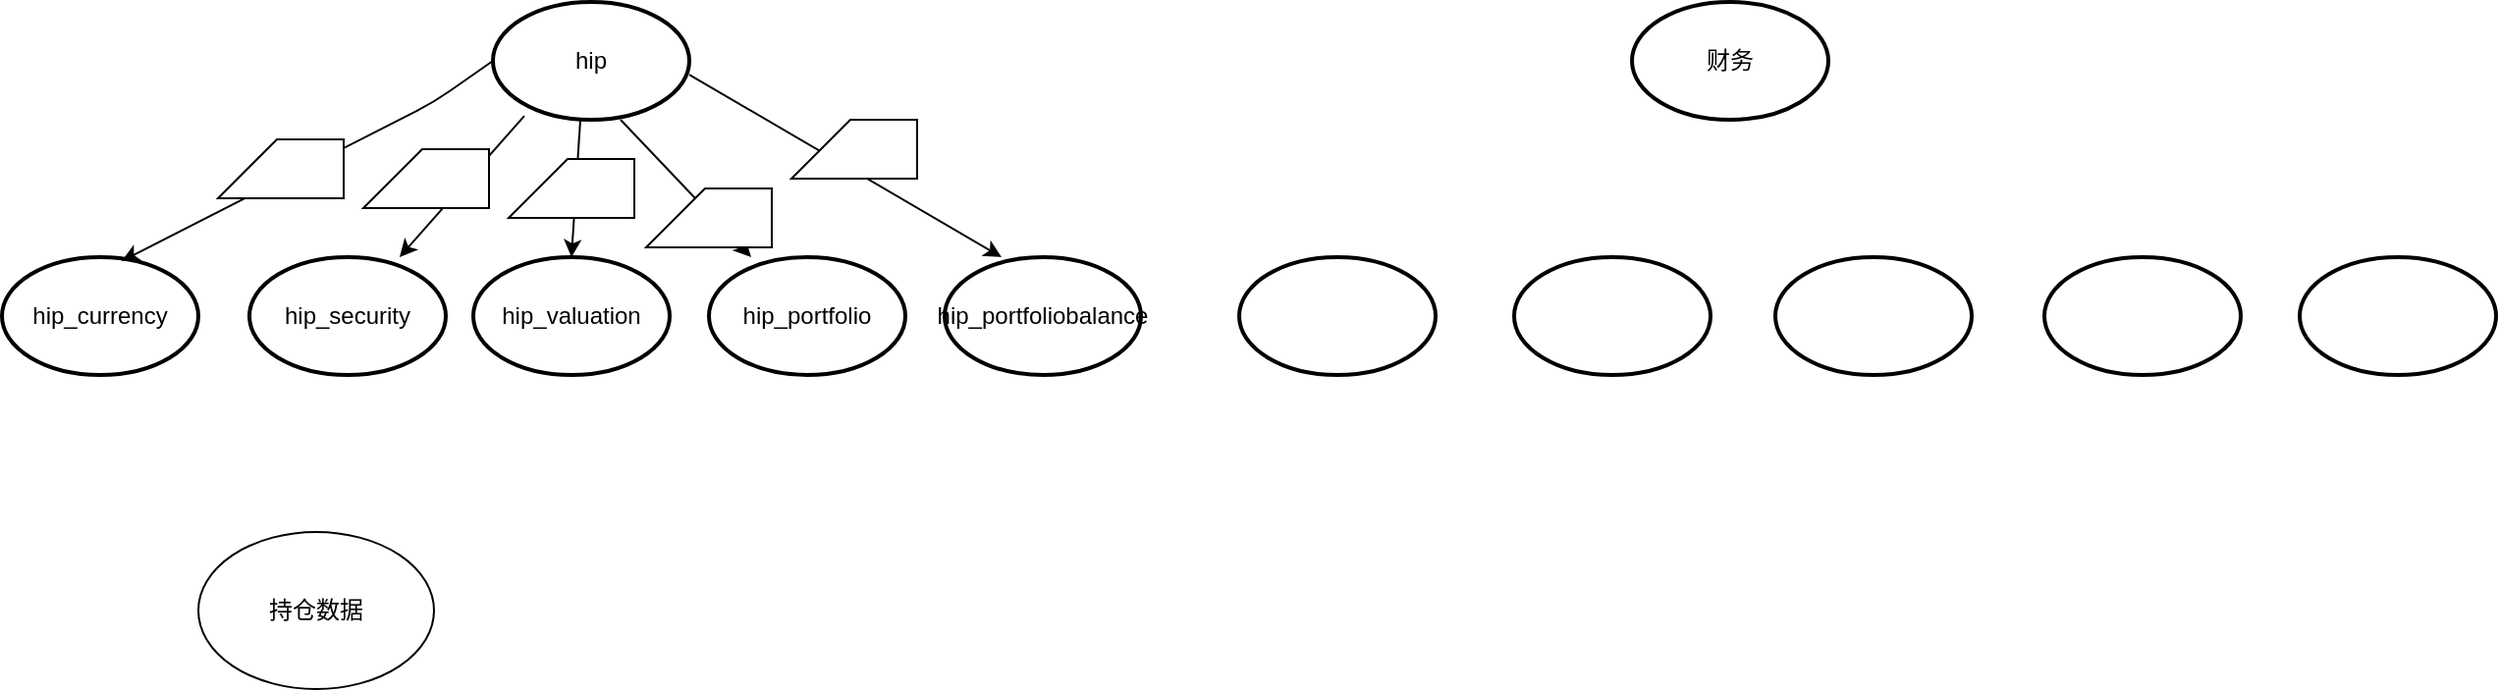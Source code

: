 <mxfile version="10.6.7" type="github"><diagram id="_zzg6bZu23BL-Gkt21Bl" name="Page-1"><mxGraphModel dx="2461" dy="1934" grid="1" gridSize="10" guides="1" tooltips="1" connect="1" arrows="1" fold="1" page="1" pageScale="1" pageWidth="827" pageHeight="1169" math="0" shadow="0"><root><mxCell id="0"/><mxCell id="1" parent="0"/><mxCell id="X9LPVklsuCAL408ApYlD-1" value="" style="strokeWidth=2;html=1;shape=mxgraph.flowchart.start_1;whiteSpace=wrap;" vertex="1" parent="1"><mxGeometry x="90" y="60" width="100" height="60" as="geometry"/></mxCell><mxCell id="X9LPVklsuCAL408ApYlD-2" value="hip_currency" style="strokeWidth=2;html=1;shape=mxgraph.flowchart.start_1;whiteSpace=wrap;" vertex="1" parent="1"><mxGeometry x="-540" y="60" width="100" height="60" as="geometry"/></mxCell><mxCell id="X9LPVklsuCAL408ApYlD-3" value="" style="strokeWidth=2;html=1;shape=mxgraph.flowchart.start_1;whiteSpace=wrap;" vertex="1" parent="1"><mxGeometry x="230" y="60" width="100" height="60" as="geometry"/></mxCell><mxCell id="X9LPVklsuCAL408ApYlD-4" value="" style="strokeWidth=2;html=1;shape=mxgraph.flowchart.start_1;whiteSpace=wrap;" vertex="1" parent="1"><mxGeometry x="363" y="60" width="100" height="60" as="geometry"/></mxCell><mxCell id="X9LPVklsuCAL408ApYlD-5" value="" style="strokeWidth=2;html=1;shape=mxgraph.flowchart.start_1;whiteSpace=wrap;" vertex="1" parent="1"><mxGeometry x="500" y="60" width="100" height="60" as="geometry"/></mxCell><mxCell id="X9LPVklsuCAL408ApYlD-6" value="" style="strokeWidth=2;html=1;shape=mxgraph.flowchart.start_1;whiteSpace=wrap;" vertex="1" parent="1"><mxGeometry x="630" y="60" width="100" height="60" as="geometry"/></mxCell><mxCell id="X9LPVklsuCAL408ApYlD-7" value="hip_portfoliobalance" style="strokeWidth=2;html=1;shape=mxgraph.flowchart.start_1;whiteSpace=wrap;" vertex="1" parent="1"><mxGeometry x="-60" y="60" width="100" height="60" as="geometry"/></mxCell><mxCell id="X9LPVklsuCAL408ApYlD-8" value="hip_portfolio" style="strokeWidth=2;html=1;shape=mxgraph.flowchart.start_1;whiteSpace=wrap;" vertex="1" parent="1"><mxGeometry x="-180" y="60" width="100" height="60" as="geometry"/></mxCell><mxCell id="X9LPVklsuCAL408ApYlD-9" value="hip_valuation" style="strokeWidth=2;html=1;shape=mxgraph.flowchart.start_1;whiteSpace=wrap;" vertex="1" parent="1"><mxGeometry x="-300" y="60" width="100" height="60" as="geometry"/></mxCell><mxCell id="X9LPVklsuCAL408ApYlD-10" value="hip_security" style="strokeWidth=2;html=1;shape=mxgraph.flowchart.start_1;whiteSpace=wrap;" vertex="1" parent="1"><mxGeometry x="-414" y="60" width="100" height="60" as="geometry"/></mxCell><mxCell id="X9LPVklsuCAL408ApYlD-11" value="hip" style="strokeWidth=2;html=1;shape=mxgraph.flowchart.start_1;whiteSpace=wrap;" vertex="1" parent="1"><mxGeometry x="-290" y="-70" width="100" height="60" as="geometry"/></mxCell><mxCell id="X9LPVklsuCAL408ApYlD-12" value="财务" style="strokeWidth=2;html=1;shape=mxgraph.flowchart.start_1;whiteSpace=wrap;" vertex="1" parent="1"><mxGeometry x="290" y="-70" width="100" height="60" as="geometry"/></mxCell><mxCell id="X9LPVklsuCAL408ApYlD-14" value="" style="endArrow=classic;html=1;exitX=0.16;exitY=0.967;exitDx=0;exitDy=0;exitPerimeter=0;" edge="1" parent="1" source="X9LPVklsuCAL408ApYlD-11" target="X9LPVklsuCAL408ApYlD-10"><mxGeometry width="50" height="50" relative="1" as="geometry"><mxPoint x="-410" y="350" as="sourcePoint"/><mxPoint x="-360" y="300" as="targetPoint"/></mxGeometry></mxCell><mxCell id="X9LPVklsuCAL408ApYlD-15" value="" style="endArrow=classic;html=1;entryX=0.5;entryY=0;entryDx=0;entryDy=0;entryPerimeter=0;exitX=0.145;exitY=0.855;exitDx=0;exitDy=0;exitPerimeter=0;" edge="1" parent="1" target="X9LPVklsuCAL408ApYlD-9"><mxGeometry width="50" height="50" relative="1" as="geometry"><mxPoint x="-245.5" y="-10" as="sourcePoint"/><mxPoint x="-334.5" y="69" as="targetPoint"/></mxGeometry></mxCell><mxCell id="X9LPVklsuCAL408ApYlD-16" value="" style="endArrow=classic;html=1;entryX=0.29;entryY=0;entryDx=0;entryDy=0;entryPerimeter=0;exitX=1;exitY=0.617;exitDx=0;exitDy=0;exitPerimeter=0;" edge="1" parent="1" source="X9LPVklsuCAL408ApYlD-11" target="X9LPVklsuCAL408ApYlD-7"><mxGeometry width="50" height="50" relative="1" as="geometry"><mxPoint x="-161" y="-10" as="sourcePoint"/><mxPoint x="-250" y="69" as="targetPoint"/></mxGeometry></mxCell><mxCell id="X9LPVklsuCAL408ApYlD-17" value="" style="endArrow=classic;html=1;exitX=0.145;exitY=0.855;exitDx=0;exitDy=0;exitPerimeter=0;" edge="1" parent="1" target="X9LPVklsuCAL408ApYlD-8"><mxGeometry width="50" height="50" relative="1" as="geometry"><mxPoint x="-225" y="-10" as="sourcePoint"/><mxPoint x="-314" y="69" as="targetPoint"/></mxGeometry></mxCell><mxCell id="X9LPVklsuCAL408ApYlD-18" value="" style="endArrow=classic;html=1;entryX=0.61;entryY=0.033;entryDx=0;entryDy=0;entryPerimeter=0;exitX=0;exitY=0.5;exitDx=0;exitDy=0;exitPerimeter=0;" edge="1" parent="1" source="X9LPVklsuCAL408ApYlD-11" target="X9LPVklsuCAL408ApYlD-2"><mxGeometry width="50" height="50" relative="1" as="geometry"><mxPoint x="-280" y="-19" as="sourcePoint"/><mxPoint x="-379" y="60" as="targetPoint"/><Array as="points"><mxPoint x="-320" y="-19"/></Array></mxGeometry></mxCell><mxCell id="X9LPVklsuCAL408ApYlD-20" value="" style="shape=card;whiteSpace=wrap;html=1;" vertex="1" parent="1"><mxGeometry x="-212" y="25" width="64" height="30" as="geometry"/></mxCell><mxCell id="X9LPVklsuCAL408ApYlD-21" value="" style="shape=card;whiteSpace=wrap;html=1;" vertex="1" parent="1"><mxGeometry x="-282" y="10" width="64" height="30" as="geometry"/></mxCell><mxCell id="X9LPVklsuCAL408ApYlD-22" value="" style="shape=card;whiteSpace=wrap;html=1;" vertex="1" parent="1"><mxGeometry x="-356" y="5" width="64" height="30" as="geometry"/></mxCell><mxCell id="X9LPVklsuCAL408ApYlD-25" value="" style="shape=card;whiteSpace=wrap;html=1;" vertex="1" parent="1"><mxGeometry x="-430" width="64" height="30" as="geometry"/></mxCell><mxCell id="X9LPVklsuCAL408ApYlD-27" value="" style="shape=card;whiteSpace=wrap;html=1;" vertex="1" parent="1"><mxGeometry x="-138" y="-10" width="64" height="30" as="geometry"/></mxCell><mxCell id="X9LPVklsuCAL408ApYlD-28" value="持仓数据" style="ellipse;whiteSpace=wrap;html=1;" vertex="1" parent="1"><mxGeometry x="-440" y="200" width="120" height="80" as="geometry"/></mxCell></root></mxGraphModel></diagram></mxfile>